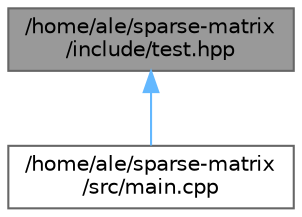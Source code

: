 digraph "/home/ale/sparse-matrix/include/test.hpp"
{
 // LATEX_PDF_SIZE
  bgcolor="transparent";
  edge [fontname=Helvetica,fontsize=10,labelfontname=Helvetica,labelfontsize=10];
  node [fontname=Helvetica,fontsize=10,shape=box,height=0.2,width=0.4];
  Node1 [id="Node000001",label="/home/ale/sparse-matrix\l/include/test.hpp",height=0.2,width=0.4,color="gray40", fillcolor="grey60", style="filled", fontcolor="black",tooltip="Utility functions for testing and benchmarking matrix classes and operations."];
  Node1 -> Node2 [id="edge1_Node000001_Node000002",dir="back",color="steelblue1",style="solid",tooltip=" "];
  Node2 [id="Node000002",label="/home/ale/sparse-matrix\l/src/main.cpp",height=0.2,width=0.4,color="grey40", fillcolor="white", style="filled",URL="$main_8cpp.html",tooltip="Entry point for testing various matrix types and storage orders."];
}
